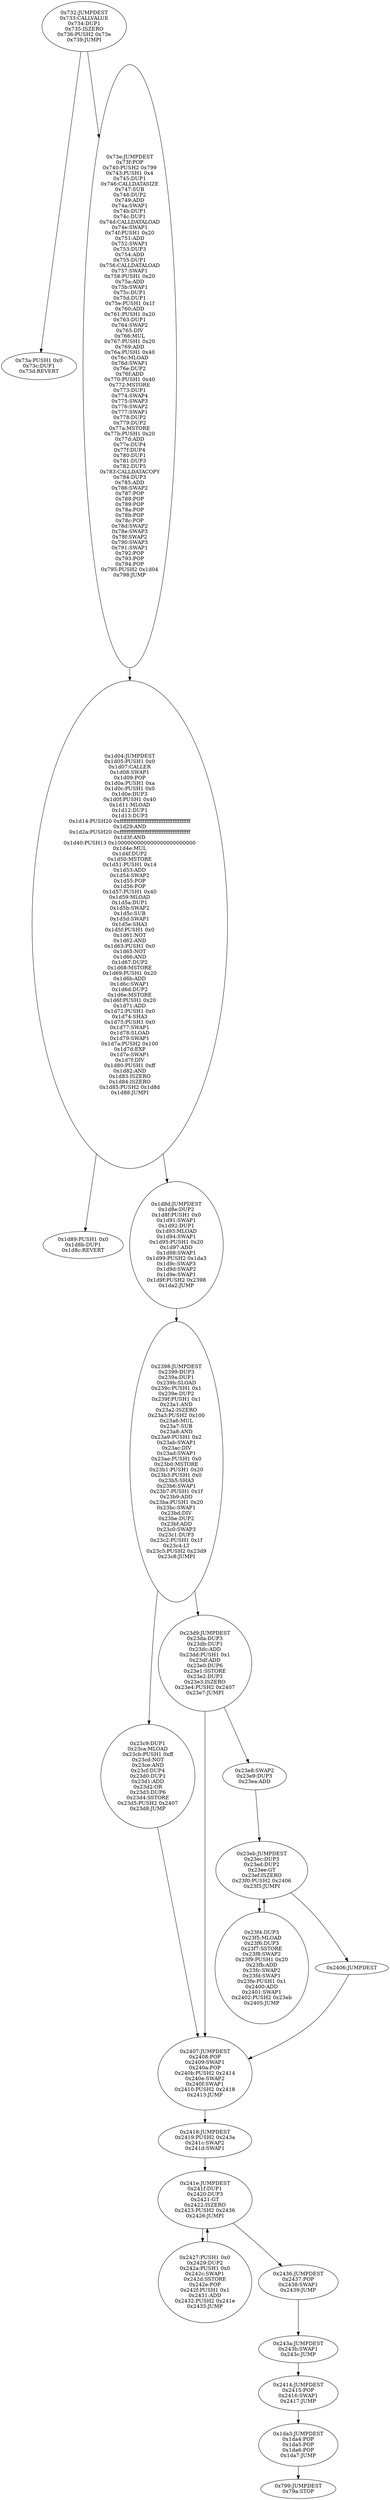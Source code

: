 digraph{
1842[label="0x732:JUMPDEST
0x733:CALLVALUE
0x734:DUP1
0x735:ISZERO
0x736:PUSH2 0x73e
0x739:JUMPI"]
1842 -> 1850
1842 -> 1854
1850[label="0x73a:PUSH1 0x0
0x73c:DUP1
0x73d:REVERT"]
1854[label="0x73e:JUMPDEST
0x73f:POP
0x740:PUSH2 0x799
0x743:PUSH1 0x4
0x745:DUP1
0x746:CALLDATASIZE
0x747:SUB
0x748:DUP2
0x749:ADD
0x74a:SWAP1
0x74b:DUP1
0x74c:DUP1
0x74d:CALLDATALOAD
0x74e:SWAP1
0x74f:PUSH1 0x20
0x751:ADD
0x752:SWAP1
0x753:DUP3
0x754:ADD
0x755:DUP1
0x756:CALLDATALOAD
0x757:SWAP1
0x758:PUSH1 0x20
0x75a:ADD
0x75b:SWAP1
0x75c:DUP1
0x75d:DUP1
0x75e:PUSH1 0x1f
0x760:ADD
0x761:PUSH1 0x20
0x763:DUP1
0x764:SWAP2
0x765:DIV
0x766:MUL
0x767:PUSH1 0x20
0x769:ADD
0x76a:PUSH1 0x40
0x76c:MLOAD
0x76d:SWAP1
0x76e:DUP2
0x76f:ADD
0x770:PUSH1 0x40
0x772:MSTORE
0x773:DUP1
0x774:SWAP4
0x775:SWAP3
0x776:SWAP2
0x777:SWAP1
0x778:DUP2
0x779:DUP2
0x77a:MSTORE
0x77b:PUSH1 0x20
0x77d:ADD
0x77e:DUP4
0x77f:DUP4
0x780:DUP1
0x781:DUP3
0x782:DUP5
0x783:CALLDATACOPY
0x784:DUP3
0x785:ADD
0x786:SWAP2
0x787:POP
0x788:POP
0x789:POP
0x78a:POP
0x78b:POP
0x78c:POP
0x78d:SWAP2
0x78e:SWAP3
0x78f:SWAP2
0x790:SWAP3
0x791:SWAP1
0x792:POP
0x793:POP
0x794:POP
0x795:PUSH2 0x1d04
0x798:JUMP"]
1854 -> 7428
7428[label="0x1d04:JUMPDEST
0x1d05:PUSH1 0x0
0x1d07:CALLER
0x1d08:SWAP1
0x1d09:POP
0x1d0a:PUSH1 0xa
0x1d0c:PUSH1 0x0
0x1d0e:DUP3
0x1d0f:PUSH1 0x40
0x1d11:MLOAD
0x1d12:DUP1
0x1d13:DUP3
0x1d14:PUSH20 0xffffffffffffffffffffffffffffffffffffffff
0x1d29:AND
0x1d2a:PUSH20 0xffffffffffffffffffffffffffffffffffffffff
0x1d3f:AND
0x1d40:PUSH13 0x1000000000000000000000000
0x1d4e:MUL
0x1d4f:DUP2
0x1d50:MSTORE
0x1d51:PUSH1 0x14
0x1d53:ADD
0x1d54:SWAP2
0x1d55:POP
0x1d56:POP
0x1d57:PUSH1 0x40
0x1d59:MLOAD
0x1d5a:DUP1
0x1d5b:SWAP2
0x1d5c:SUB
0x1d5d:SWAP1
0x1d5e:SHA3
0x1d5f:PUSH1 0x0
0x1d61:NOT
0x1d62:AND
0x1d63:PUSH1 0x0
0x1d65:NOT
0x1d66:AND
0x1d67:DUP2
0x1d68:MSTORE
0x1d69:PUSH1 0x20
0x1d6b:ADD
0x1d6c:SWAP1
0x1d6d:DUP2
0x1d6e:MSTORE
0x1d6f:PUSH1 0x20
0x1d71:ADD
0x1d72:PUSH1 0x0
0x1d74:SHA3
0x1d75:PUSH1 0x0
0x1d77:SWAP1
0x1d78:SLOAD
0x1d79:SWAP1
0x1d7a:PUSH2 0x100
0x1d7d:EXP
0x1d7e:SWAP1
0x1d7f:DIV
0x1d80:PUSH1 0xff
0x1d82:AND
0x1d83:ISZERO
0x1d84:ISZERO
0x1d85:PUSH2 0x1d8d
0x1d88:JUMPI"]
7428 -> 7561
7428 -> 7565
7561[label="0x1d89:PUSH1 0x0
0x1d8b:DUP1
0x1d8c:REVERT"]
7565[label="0x1d8d:JUMPDEST
0x1d8e:DUP2
0x1d8f:PUSH1 0x0
0x1d91:SWAP1
0x1d92:DUP1
0x1d93:MLOAD
0x1d94:SWAP1
0x1d95:PUSH1 0x20
0x1d97:ADD
0x1d98:SWAP1
0x1d99:PUSH2 0x1da3
0x1d9c:SWAP3
0x1d9d:SWAP2
0x1d9e:SWAP1
0x1d9f:PUSH2 0x2398
0x1da2:JUMP"]
7565 -> 9112
9112[label="0x2398:JUMPDEST
0x2399:DUP3
0x239a:DUP1
0x239b:SLOAD
0x239c:PUSH1 0x1
0x239e:DUP2
0x239f:PUSH1 0x1
0x23a1:AND
0x23a2:ISZERO
0x23a3:PUSH2 0x100
0x23a6:MUL
0x23a7:SUB
0x23a8:AND
0x23a9:PUSH1 0x2
0x23ab:SWAP1
0x23ac:DIV
0x23ad:SWAP1
0x23ae:PUSH1 0x0
0x23b0:MSTORE
0x23b1:PUSH1 0x20
0x23b3:PUSH1 0x0
0x23b5:SHA3
0x23b6:SWAP1
0x23b7:PUSH1 0x1f
0x23b9:ADD
0x23ba:PUSH1 0x20
0x23bc:SWAP1
0x23bd:DIV
0x23be:DUP2
0x23bf:ADD
0x23c0:SWAP3
0x23c1:DUP3
0x23c2:PUSH1 0x1f
0x23c4:LT
0x23c5:PUSH2 0x23d9
0x23c8:JUMPI"]
9112 -> 9161
9112 -> 9177
9161[label="0x23c9:DUP1
0x23ca:MLOAD
0x23cb:PUSH1 0xff
0x23cd:NOT
0x23ce:AND
0x23cf:DUP4
0x23d0:DUP1
0x23d1:ADD
0x23d2:OR
0x23d3:DUP6
0x23d4:SSTORE
0x23d5:PUSH2 0x2407
0x23d8:JUMP"]
9161 -> 9223
9177[label="0x23d9:JUMPDEST
0x23da:DUP3
0x23db:DUP1
0x23dc:ADD
0x23dd:PUSH1 0x1
0x23df:ADD
0x23e0:DUP6
0x23e1:SSTORE
0x23e2:DUP3
0x23e3:ISZERO
0x23e4:PUSH2 0x2407
0x23e7:JUMPI"]
9177 -> 9192
9177 -> 9223
9192[label="0x23e8:SWAP2
0x23e9:DUP3
0x23ea:ADD"]
9192 -> 9195
9195[label="0x23eb:JUMPDEST
0x23ec:DUP3
0x23ed:DUP2
0x23ee:GT
0x23ef:ISZERO
0x23f0:PUSH2 0x2406
0x23f3:JUMPI"]
9195 -> 9204
9195 -> 9222
9204[label="0x23f4:DUP3
0x23f5:MLOAD
0x23f6:DUP3
0x23f7:SSTORE
0x23f8:SWAP2
0x23f9:PUSH1 0x20
0x23fb:ADD
0x23fc:SWAP2
0x23fd:SWAP1
0x23fe:PUSH1 0x1
0x2400:ADD
0x2401:SWAP1
0x2402:PUSH2 0x23eb
0x2405:JUMP"]
9204 -> 9195
9223[label="0x2407:JUMPDEST
0x2408:POP
0x2409:SWAP1
0x240a:POP
0x240b:PUSH2 0x2414
0x240e:SWAP2
0x240f:SWAP1
0x2410:PUSH2 0x2418
0x2413:JUMP"]
9223 -> 9240
9222[label="0x2406:JUMPDEST"]
9222 -> 9223
9240[label="0x2418:JUMPDEST
0x2419:PUSH2 0x243a
0x241c:SWAP2
0x241d:SWAP1"]
9240 -> 9246
9246[label="0x241e:JUMPDEST
0x241f:DUP1
0x2420:DUP3
0x2421:GT
0x2422:ISZERO
0x2423:PUSH2 0x2436
0x2426:JUMPI"]
9246 -> 9255
9246 -> 9270
9255[label="0x2427:PUSH1 0x0
0x2429:DUP2
0x242a:PUSH1 0x0
0x242c:SWAP1
0x242d:SSTORE
0x242e:POP
0x242f:PUSH1 0x1
0x2431:ADD
0x2432:PUSH2 0x241e
0x2435:JUMP"]
9255 -> 9246
9270[label="0x2436:JUMPDEST
0x2437:POP
0x2438:SWAP1
0x2439:JUMP"]
9270 -> 9274
9274[label="0x243a:JUMPDEST
0x243b:SWAP1
0x243c:JUMP"]
9274 -> 9236
9236[label="0x2414:JUMPDEST
0x2415:POP
0x2416:SWAP1
0x2417:JUMP"]
9236 -> 7587
7587[label="0x1da3:JUMPDEST
0x1da4:POP
0x1da5:POP
0x1da6:POP
0x1da7:JUMP"]
7587 -> 1945
1945[label="0x799:JUMPDEST
0x79a:STOP"]

}